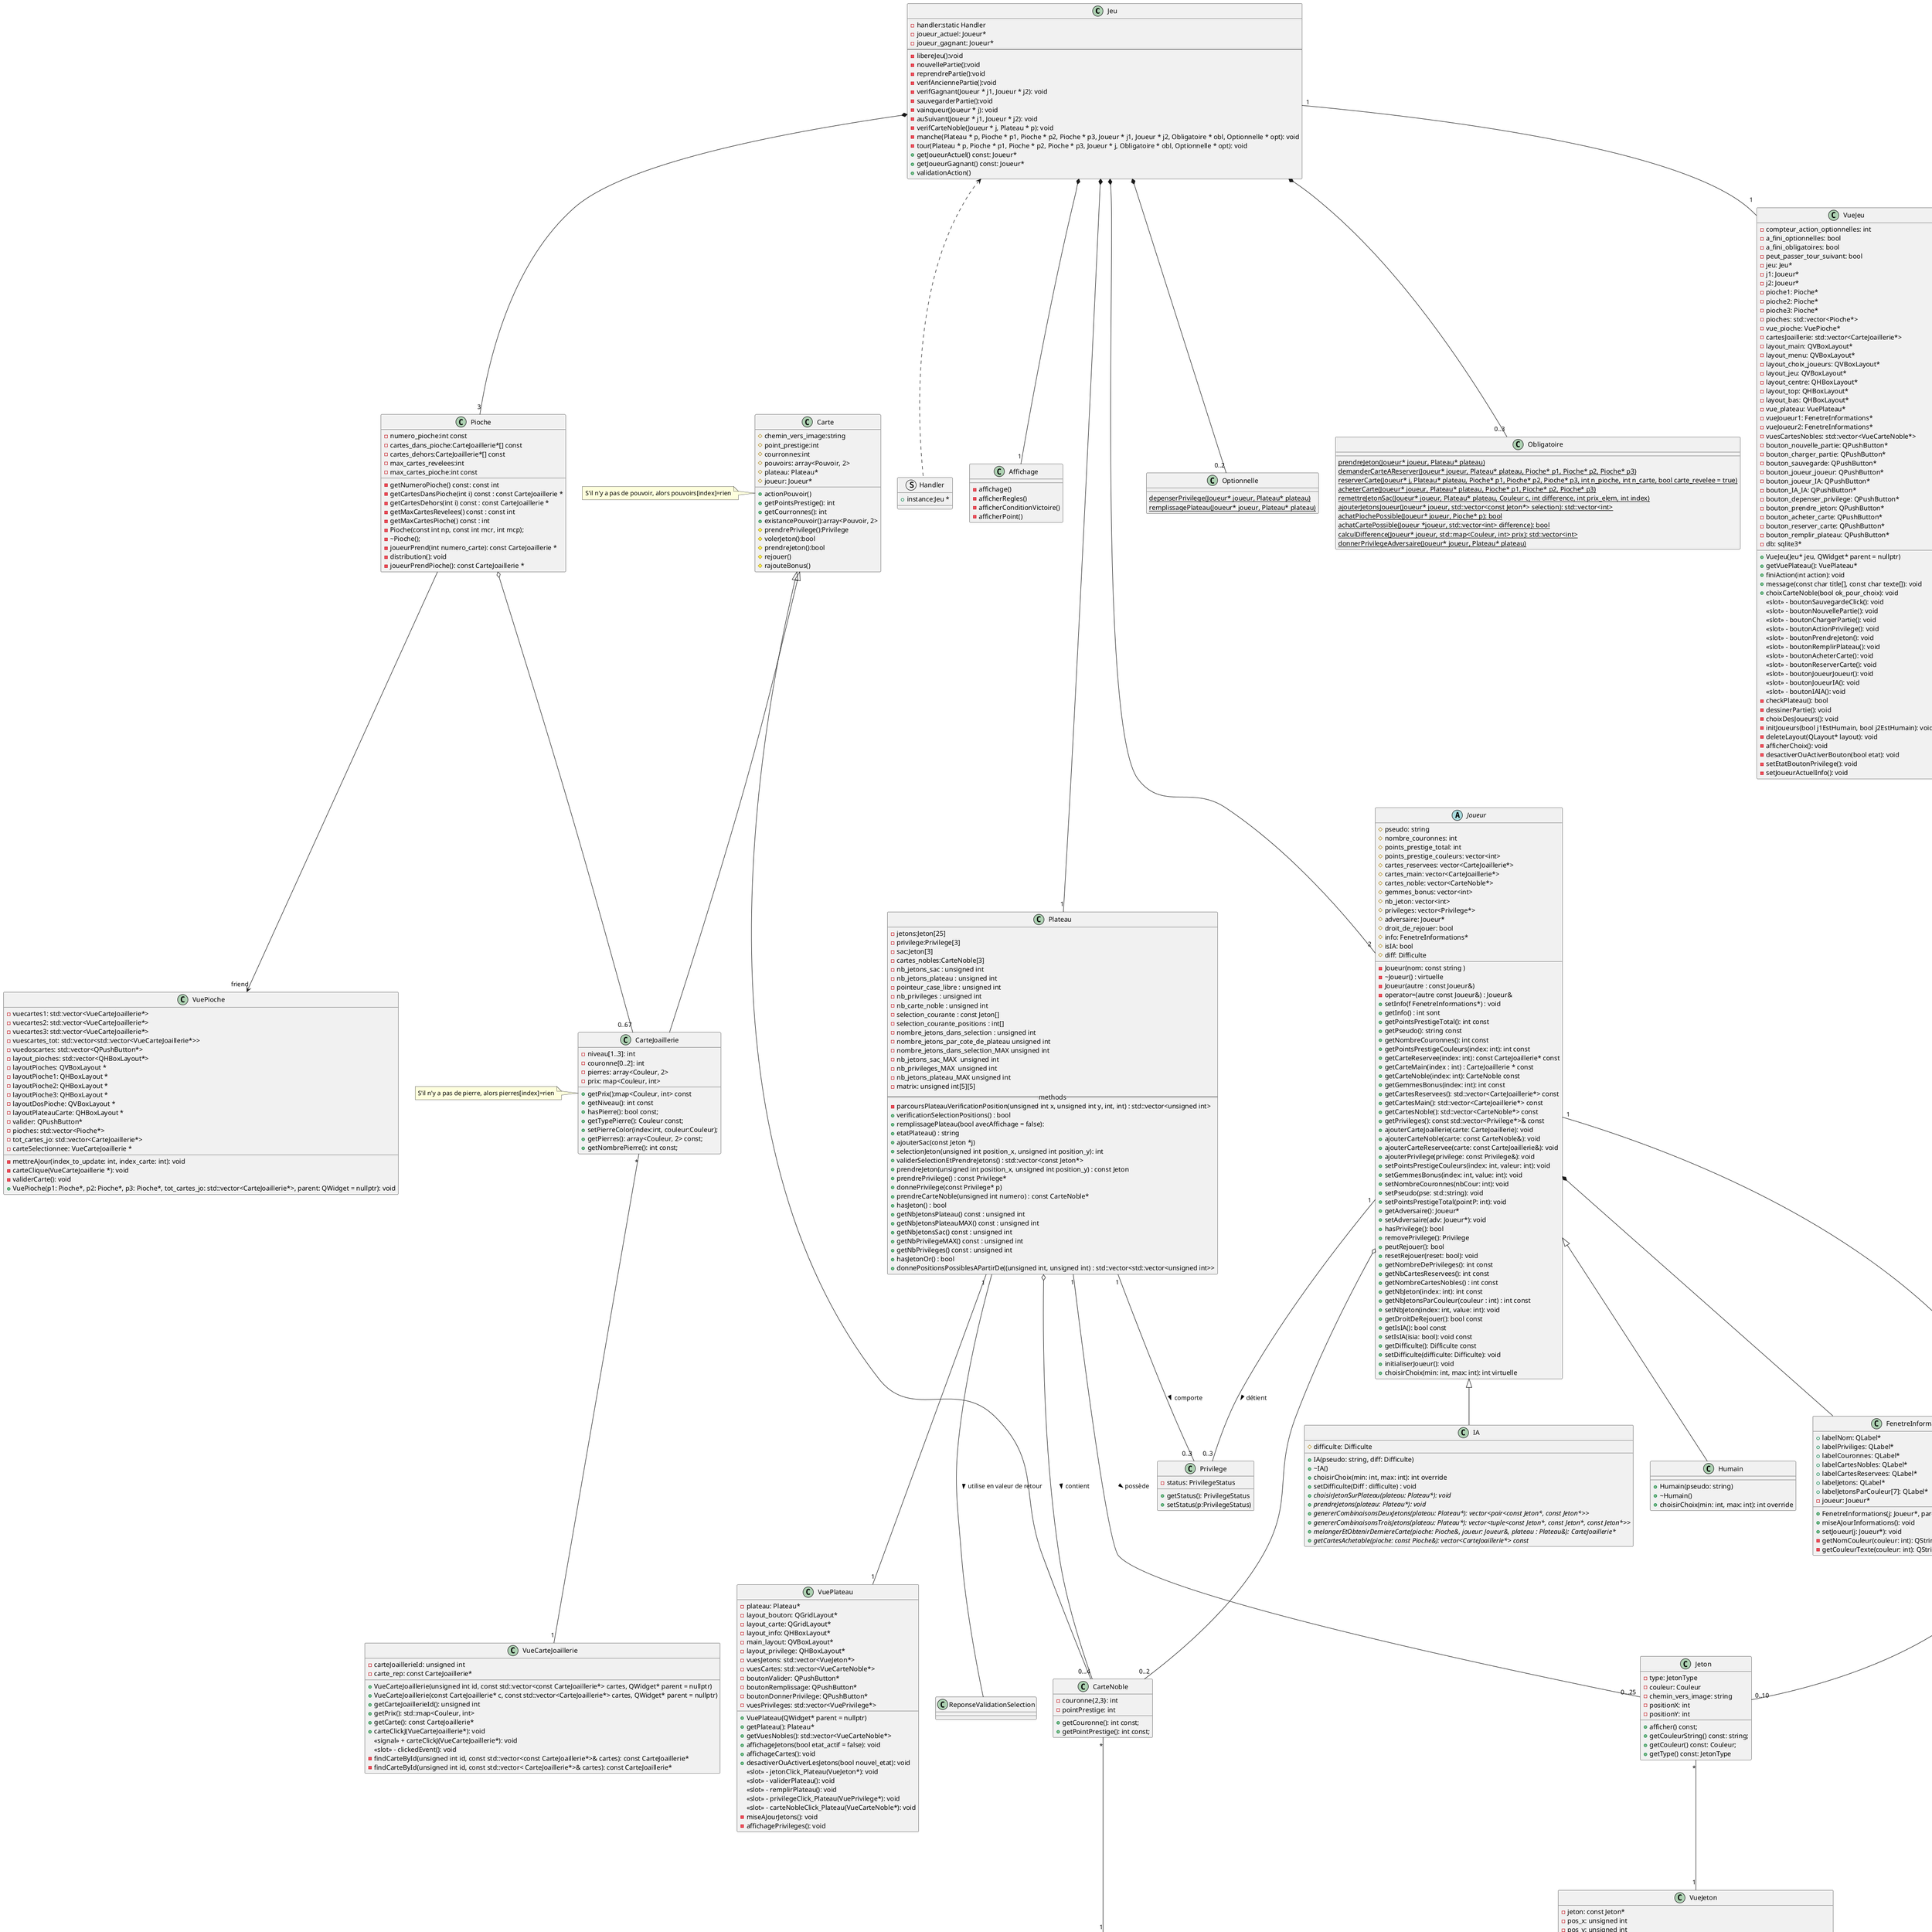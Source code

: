 @startuml

class Jeu {
- handler:static Handler
- joueur_actuel: Joueur*
- joueur_gagnant: Joueur*
--
- libereJeu():void
- nouvellePartie():void
- reprendrePartie():void
- verifAnciennePartie():void
- verifGagnant(Joueur * j1, Joueur * j2): void
- sauvegarderPartie():void
- vainqueur(Joueur * j): void
- auSuivant(Joueur * j1, Joueur * j2): void
- verifCarteNoble(Joueur * j, Plateau * p): void
- manche(Plateau * p, Pioche * p1, Pioche * p2, Pioche * p3, Joueur * j1, Joueur * j2, Obligatoire * obl, Optionnelle * opt): void
- tour(Plateau * p, Pioche * p1, Pioche * p2, Pioche * p3, Joueur * j, Obligatoire * obl, Optionnelle * opt): void
+ getJoueurActuel() const: Joueur*
+ getJoueurGagnant() const: Joueur*
+ validationAction()
}

struct Handler {
    + instance:Jeu *
}

class Affichage{
- affichage()
- afficherRegles()
- afficherConditionVictoire()
- afficherPoint()
}


class Plateau {
- jetons:Jeton[25]
- privilege:Privilege[3]
- sac:Jeton[3]
- cartes_nobles:CarteNoble[3]
- nb_jetons_sac : unsigned int
- nb_jetons_plateau : unsigned int
- pointeur_case_libre : unsigned int
- nb_privileges : unsigned int
- nb_carte_noble : unsigned int
- selection_courante : const Jeton[]
- selection_courante_positions : int[]
- nombre_jetons_dans_selection : unsigned int
- nombre_jetons_par_cote_de_plateau unsigned int
- nombre_jetons_dans_selection_MAX unsigned int
- nb_jetons_sac_MAX  unsigned int
- nb_privileges_MAX  unsigned int
- nb_jetons_plateau_MAX unsigned int
- matrix: unsigned int[5][5]
-- methods --
- parcoursPlateauVerificationPosition(unsigned int x, unsigned int y, int, int) : std::vector<unsigned int>
+ verificationSelectionPositions() : bool
+ remplissagePlateau(bool avecAffichage = false):
+ etatPlateau() : string
+ ajouterSac(const Jeton *j)
+ selectionJeton(unsigned int position_x, unsigned int position_y): int
+ validerSelectionEtPrendreJetons() : std::vector<const Jeton*>
+ prendreJeton(unsigned int position_x, unsigned int position_y) : const Jeton
+ prendrePrivilege() : const Privilege*
+ donnePrivilege(const Privilege* p)
+ prendreCarteNoble(unsigned int numero) : const CarteNoble*
+ hasJeton() : bool
+ getNbJetonsPlateau() const : unsigned int
+ getNbJetonsPlateauMAX() const : unsigned int
+ getNbJetonsSac() const : unsigned int
+ getNbPrivilegeMAX() const : unsigned int
+ getNbPrivileges() const : unsigned int
+ hasJetonOr() : bool
+ donnePositionsPossiblesAPartirDe((unsigned int, unsigned int) : std::vector<std::vector<unsigned int>>
}


abstract class Joueur {
    # pseudo: string
    # nombre_couronnes: int
    # points_prestige_total: int
    # points_prestige_couleurs: vector<int>
    # cartes_reservees: vector<CarteJoaillerie*>
    # cartes_main: vector<CarteJoaillerie*>
    # cartes_noble: vector<CarteNoble*>
    # gemmes_bonus: vector<int>
    # nb_jeton: vector<int>
    # privileges: vector<Privilege*>
    # adversaire: Joueur*
    # droit_de_rejouer: bool
    # info: FenetreInformations*
    # isIA: bool
    # diff: Difficulte


    - Joueur(nom: const string )
    - ~Joueur() : virtuelle
    - Joueur(autre : const Joueur&)
    - operator=(autre const Joueur&) : Joueur&
    + setInfo(f FenetreInformations*) : void
    + getInfo() : int sont
    + getPointsPrestigeTotal(): int const
    + getPseudo(): string const
    + getNombreCouronnes(): int const
    + getPointsPrestigeCouleurs(index: int): int const
    + getCarteReservee(index: int): const CarteJoaillerie* const
    + getCarteMain(index : int) : CarteJoaillerie * const
    + getCarteNoble(index: int): CarteNoble const
    + getGemmesBonus(index: int): int const
    + getCartesReservees(): std::vector<CarteJoaillerie*> const
    + getCartesMain(): std::vector<CarteJoaillerie*> const
    + getCartesNoble(): std::vector<CarteNoble*> const
    + getPrivileges(): const std::vector<Privilege*>& const
    + ajouterCarteJoaillerie(carte: CarteJoaillerie): void
    + ajouterCarteNoble(carte: const CarteNoble&): void
    + ajouterCarteReservee(carte: const CarteJoaillerie&): void
    + ajouterPrivilege(privilege: const Privilege&): void
    + setPointsPrestigeCouleurs(index: int, valeur: int): void
    + setGemmesBonus(index: int, value: int): void
    + setNombreCouronnes(nbCour: int): void
    + setPseudo(pse: std::string): void
    + setPointsPrestigeTotal(pointP: int): void
    + getAdversaire(): Joueur*
    + setAdversaire(adv: Joueur*): void
    + hasPrivilege(): bool
    + removePrivilege(): Privilege
    + peutRejouer(): bool
    + resetRejouer(reset: bool): void
    + getNombreDePrivileges(): int const
    + getNbCartesReservees(): int const
    + getNombreCartesNobles() : int const
    + getNbJeton(index: int): int const
    + getNbJetonsParCouleur(couleur : int) : int const
    + setNbJeton(index: int, value: int): void
    + getDroitDeRejouer(): bool const
    + getIsIA(): bool const
    + setIsIA(isia: bool): void const
    + getDifficulte(): Difficulte const
    + setDifficulte(difficulte: Difficulte): void
    + initialiserJoueur(): void
    + choisirChoix(min: int, max: int): int virtuelle
}

class IA {
      # difficulte: Difficulte

      + IA(pseudo: string, diff: Difficulte)
      +~IA()
      + choisirChoix(min: int, max: int): int override
      +setDifficulte(Diff : difficulte) : void
      {abstract} + choisirJetonSurPlateau(plateau: Plateau*): void
      {abstract} + prendreJetons(plateau: Plateau*): void
      {abstract} + genererCombinaisonsDeuxJetons(plateau: Plateau*): vector<pair<const Jeton*, const Jeton*>>
      {abstract} + genererCombinaisonsTroisJetons(plateau: Plateau*): vector<tuple<const Jeton*, const Jeton*, const Jeton*>>
      {abstract} + melangerEtObtenirDerniereCarte(pioche: Pioche&, joueur: Joueur&, plateau : Plateau&): CarteJoaillerie*
      {abstract} + getCartesAchetable(pioche: const Pioche&): vector<CarteJoaillerie*> const
}

class Humain {
    + Humain(pseudo: string)
    +~Humain()
    + choisirChoix(min: int, max: int): int override
}


class FenetreInformations{
  +labelNom: QLabel*
  +labelPriviliges: QLabel*
  +labelCouronnes: QLabel*
  +labelCartesNobles: QLabel*
  +labelCartesReservees: QLabel*
  +labelJetons: QLabel*
  +labelJetonsParCouleur[7]: QLabel*
  -joueur: Joueur*

  +FenetreInformations(j: Joueur*, parent: QWidget* = nullptr)
  +miseAJourInformations(): void
  +setJoueur(j: Joueur*): void
  -getNomCouleur(couleur: int): QString const
  -getCouleurTexte(couleur: int): QString const

}

enum Difficulte <<enumeration>> {
 aleatoire
 facile
 moyen
 difficile
}

enum JetonType <<enumeration>> {
Or
Gemme
}
class Jeton {
-type: JetonType
-couleur: Couleur
-chemin_vers_image: string
-positionX: int
-positionY: int
+afficher() const;
+getCouleurString() const: string;
+getCouleur() const: Couleur;
+getType() const: JetonType
}

enum PrivilegeStatus <<enumeration>> {
NONE
POSSEDE
}

class Privilege {
-status: PrivilegeStatus
+getStatus(): PrivilegeStatus
+setStatus(p:PrivilegeStatus)
}


enum Couleur <<enumeration>> {
 bleu
 vert
 rouge
 blanc
 noir
 rose
 rien
 choix_utilisateur
}

class Pioche{
- numero_pioche:int const
- cartes_dans_pioche:CarteJoaillerie*[] const
- cartes_dehors:CarteJoaillerie*[] const
- max_cartes_revelees:int
- max_cartes_pioche:int const
- getNumeroPioche() const: const int
- getCartesDansPioche(int i) const : const CarteJoaillerie *
- getCartesDehors(int i) const : const CarteJoaillerie *
- getMaxCartesRevelees() const : const int
- getMaxCartesPioche() const : int
- Pioche(const int np, const int mcr, int mcp);
- ~Pioche();
- joueurPrend(int numero_carte): const CarteJoaillerie *
- distribution(): void
- joueurPrendPioche(): const CarteJoaillerie *
}

class VuePioche {
- vuecartes1: std::vector<VueCarteJoaillerie*>
- vuecartes2: std::vector<VueCarteJoaillerie*>
- vuecartes3: std::vector<VueCarteJoaillerie*>
- vuescartes_tot: std::vector<std::vector<VueCarteJoaillerie*>>
- vuedoscartes: std::vector<QPushButton*>
- layout_pioches: std::vector<QHBoxLayout*>
- layoutPioches: QVBoxLayout *
- layoutPioche1: QHBoxLayout *
- layoutPioche2: QHBoxLayout *
- layoutPioche3: QHBoxLayout *
- layoutDosPioche: QVBoxLayout *
- layoutPlateauCarte: QHBoxLayout *
- valider: QPushButton*
- pioches: std::vector<Pioche*>
- tot_cartes_jo: std::vector<CarteJoaillerie*>
- mettreAJour(index_to_update: int, index_carte: int): void
- carteSelectionnee: VueCarteJoaillerie *
- carteClique(VueCarteJoaillerie *): void
- validerCarte(): void
+ VuePioche(p1: Pioche*, p2: Pioche*, p3: Pioche*, tot_cartes_jo: std::vector<CarteJoaillerie*>, parent: QWidget = nullptr): void
}

class Carte {
# chemin_vers_image:string
# point_prestige:int
# courronnes:int
# pouvoirs: array<Pouvoir, 2>
# plateau: Plateau*
# joueur: Joueur*
+ actionPouvoir()
+ getPointsPrestige(): int
+ getCourronnes(): int
+ existancePouvoir():array<Pouvoir, 2>
# prendrePrivilege():Privilege
# volerJeton():bool
# prendreJeton():bool
# rejouer()
# rajouteBonus()
}
note left: S'il n'y a pas de pouvoir, alors pouvoirs[index]=rien

class CarteNoble {
-couronne{2,3}: int
-pointPrestige: int
+getCouronne(): int const;
+getPointPrestige(): int const;
}

class CarteJoaillerie {
-niveau[1..3]: int
-couronne[0..2]: int
-pierres: array<Couleur, 2>
-prix: map<Couleur, int>
+getPrix():map<Couleur, int> const
+getNiveau(): int const
+hasPierre(): bool const;
+getTypePierre(): Couleur const;
+setPierreColor(index:int, couleur:Couleur);
+getPierres(): array<Couleur, 2> const;
+getNombrePierre(): int const;
}
note left: S'il n'y a pas de pierre, alors pierres[index]=rien


enum Pouvoir <<enumeration>> {
 rien
 nouveau_tour
 bonus_pierre
 pierre_en_plus
 privilege_en_plus
 vol_pierre
}


class Optionnelle {
{static} depenserPrivilege(Joueur* joueur, Plateau* plateau)
{static} remplissagePlateau(Joueur* joueur, Plateau* plateau)
}

class Obligatoire {
{static} prendreJeton(Joueur* joueur, Plateau* plateau)
{static} demanderCarteAReserver(Joueur* joueur, Plateau* plateau, Pioche* p1, Pioche* p2, Pioche* p3)
{static} reserverCarte(Joueur* j, Plateau* plateau, Pioche* p1, Pioche* p2, Pioche* p3, int n_pioche, int n_carte, bool carte_revelee = true)
{static} acheterCarte(Joueur* joueur, Plateau* plateau, Pioche* p1, Pioche* p2, Pioche* p3)
{static} remettreJetonSac(Joueur* joueur, Plateau* plateau, Couleur c, int difference, int prix_elem, int index)
{static} ajouterJetonsJoueur(Joueur* joueur, std::vector<const Jeton*> selection): std::vector<int>
{static} achatPiochePossible(Joueur* joueur, Pioche* p): bool
{static} achatCartePossible(Joueur *joueur, std::vector<int> difference): bool
{static} calculDifference(Joueur* joueur, std::map<Couleur, int> prix): std::vector<int>
{static} donnerPrivilegeAdversaire(Joueur* joueur, Plateau* plateau)
}


class VueCarteJoaillerie {
  - carteJoaillerieId: unsigned int
  - carte_rep: const CarteJoaillerie*
  + VueCarteJoaillerie(unsigned int id, const std::vector<const CarteJoaillerie*> cartes, QWidget* parent = nullptr)
  + VueCarteJoaillerie(const CarteJoaillerie* c, const std::vector<CarteJoaillerie*> cartes, QWidget* parent = nullptr)
  + getCarteJoaillerieId(): unsigned int
  + getPrix(): std::map<Couleur, int>
  + getCarte(): const CarteJoaillerie*
  + carteClickJ(VueCarteJoaillerie*): void
  <<signal>> + carteClickJ(VueCarteJoaillerie*): void
  <<slot>> - clickedEvent(): void
  - findCarteById(unsigned int id, const std::vector<const CarteJoaillerie*>& cartes): const CarteJoaillerie*
  - findCarteById(unsigned int id, const std::vector< CarteJoaillerie*>& cartes): const CarteJoaillerie*
}

class VueCarteNoble {
  - vue_plateau: VuePlateau*
  - carte: const CarteNoble*
  - numero: unsigned int
  - parent: QWidget*
  + VueCarteNoble(unsigned int n, VuePlateau* vp, QWidget* parent = nullptr)
  + getNumero(): unsigned int
  <<signal>> - carteClick(VueCarteNoble*): void
  <<slot>> - clickedEvent(): void
}

class VueJeton {
  - jeton: const Jeton*
  - pos_x: unsigned int
  - pos_y: unsigned int
  - is_selected: bool
  - parent: QWidget*
  - base_couleur: QColor
  - pen: QPen
  - brush: QBrush
  - setButtonColors(backgroundColor : const QColor&, texteColor : const QColor&) : void
  + VueJeton(const Jeton* j, unsigned int x, unsigned int y, QWidget* parent = nullptr)
  + getJeton(): const Jeton*
  + setJeton(const Jeton* j): void
  + getX(): unsigned int
  + getY(): unsigned int
  + setSelected(bool s): void
  # paintEvent(QPaintEvent *event): void
  <<signal>> - jetonClick(VueJeton*): void
  <<slot>> - clickedEvent(): void
}

class VueJeu {
  - compteur_action_optionnelles: int
  - a_fini_optionnelles: bool
  - a_fini_obligatoires: bool
  - peut_passer_tour_suivant: bool
  - jeu: Jeu*
  - j1: Joueur*
  - j2: Joueur*
  - pioche1: Pioche*
  - pioche2: Pioche*
  - pioche3: Pioche*
  - pioches: std::vector<Pioche*>
  - vue_pioche: VuePioche*
  - cartesJoaillerie: std::vector<CarteJoaillerie*>
  - layout_main: QVBoxLayout*
  - layout_menu: QVBoxLayout*
  - layout_choix_joueurs: QVBoxLayout*
  - layout_jeu: QVBoxLayout*
  - layout_centre: QHBoxLayout*
  - layout_top: QHBoxLayout*
  - layout_bas: QHBoxLayout*
  - vue_plateau: VuePlateau*
  - vueJoueur1: FenetreInformations*
  - vueJoueur2: FenetreInformations*
  - vuesCartesNobles: std::vector<VueCarteNoble*>
  - bouton_nouvelle_partie: QPushButton*
  - bouton_charger_partie: QPushButton*
  - bouton_sauvegarde: QPushButton*
  - bouton_joueur_joueur: QPushButton*
  - bouton_joueur_IA: QPushButton*
  - bouton_IA_IA: QPushButton*
  - bouton_depenser_privilege: QPushButton*
  - bouton_prendre_jeton: QPushButton*
  - bouton_acheter_carte: QPushButton*
  - bouton_reserver_carte: QPushButton*
  - bouton_remplir_plateau: QPushButton*
  - db: sqlite3*
  + VueJeu(Jeu* jeu, QWidget* parent = nullptr)
  + getVuePlateau(): VuePlateau*
  + finiAction(int action): void
  + message(const char title[], const char texte[]): void
  + choixCarteNoble(bool ok_pour_choix): void
  <<slot>> - boutonSauvegardeClick(): void
  <<slot>> - boutonNouvellePartie(): void
  <<slot>> - boutonChargerPartie(): void
  <<slot>> - boutonActionPrivilege(): void
  <<slot>> - boutonPrendreJeton(): void
  <<slot>> - boutonRemplirPlateau(): void
  <<slot>> - boutonAcheterCarte(): void
  <<slot>> - boutonReserverCarte(): void
  <<slot>> - boutonJoueurJoueur(): void
  <<slot>> - boutonJoueurIA(): void
  <<slot>> - boutonIAIA(): void
  - checkPlateau(): bool
  - dessinerPartie(): void
  - choixDesJoueurs(): void
  - initJoueurs(bool j1EstHumain, bool j2EstHumain): void
  - deleteLayout(QLayout* layout): void
  - afficherChoix(): void
  - desactiverOuActiverBouton(bool etat): void
  - setEtatBoutonPrivilege(): void
  - setJoueurActuelInfo(): void
}

class VuePlateau {
  - plateau: Plateau*
  - layout_bouton: QGridLayout*
  - layout_carte: QGridLayout*
  - layout_info: QHBoxLayout*
  - main_layout: QVBoxLayout*
  - layout_privilege: QHBoxLayout*
  - vuesJetons: std::vector<VueJeton*>
  - vuesCartes: std::vector<VueCarteNoble*>
  - boutonValider: QPushButton*
  - boutonRemplissage: QPushButton*
  - boutonDonnerPrivilege: QPushButton*
  - vuesPrivileges: std::vector<VuePrivilege*>
  + VuePlateau(QWidget* parent = nullptr)
  + getPlateau(): Plateau*
  + getVuesNobles(): std::vector<VueCarteNoble*>
  + affichageJetons(bool etat_actif = false): void
  + affichageCartes(): void
  + desactiverOuActiverLesJetons(bool nouvel_etat): void
  <<slot>> - jetonClick_Plateau(VueJeton*): void
  <<slot>> - validerPlateau(): void
  <<slot>> - remplirPlateau(): void
  <<slot>> - privilegeClick_Plateau(VuePrivilege*): void
  <<slot>> - carteNobleClick_Plateau(VueCarteNoble*): void
  - miseAJourJetons(): void
  - affichagePrivileges(): void
}


Plateau "1" --- "1" VuePlateau
Jeu "1" -- "1" VueJeu
Jeton "*" --- "1" VueJeton
CarteNoble "*" --- "1" VueCarteNoble
CarteJoaillerie "*"--- "1"VueCarteJoaillerie

Joueur <|-- IA
Joueur <|-- Humain
Joueur *-- FenetreInformations

Jeu <.. Handler

Jeu *--- "1" Plateau
Jeu *-- "2" Joueur
Jeu *-- "3" Pioche
Jeu *--"1" Affichage
Jeu *--"0..2" Optionnelle
Jeu *--"0..3" Obligatoire

Plateau "1" --- "0...25" Jeton: possède >
Plateau "1"--"0..3" Privilege: comporte >
Plateau o---"0...4" CarteNoble: contient >
Plateau --- ReponseValidationSelection : utilise en valeur de retour >
'Plateau "1"-"3" Pioche

Pioche o--"0..67" CarteJoaillerie

Joueur "1" -- "0..3" Privilege: détient >
Joueur "1" --- "0..10" Jeton: possède >
Joueur o--"0..2" CarteNoble

Carte <|-- CarteNoble
Carte <|-- CarteJoaillerie
'(CarteJoaillerie, Pierre) .. AchatCarte

Pioche --> "friend" VuePioche



@enduml
